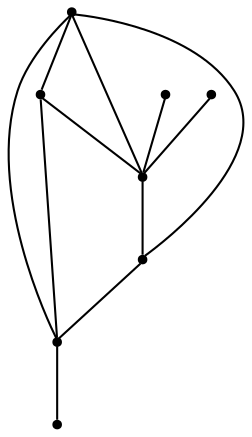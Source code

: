 graph {
  node [shape=point,comment="{\"directed\":false,\"doi\":\"10.1007/3-540-46648-7_17\",\"figure\":\"? (3)\"}"]

  v0 [pos="1512.1890291606474,555.0949145862065"]
  v1 [pos="1315.164376306167,556.0951084898479"]
  v2 [pos="1208.1510312038854,556.0951084898479"]
  v3 [pos="1417.9272359157665,556.0951084898479"]
  v4 [pos="983.1228730993014,558.0954327079704"]
  v5 [pos="1087.135885786875,556.0951084898479"]
  v6 [pos="805.100632871446,555.0949145862065"]
  v7 [pos="379.0473813421971,556.0951084898479"]

  v0 -- v2 [id="-1",pos="1512.1890291606474,555.0949145862065 1354.1692222838196,458.0783951427617 1354.1692222838196,458.0783951427617 1354.1692222838196,458.0783951427617 1208.1510312038854,556.0951084898479 1208.1510312038854,556.0951084898479 1208.1510312038854,556.0951084898479"]
  v7 -- v0 [id="-2",pos="379.0473813421971,556.0951084898479 944.1179953285312,920.1572956461575 944.1179953285312,920.1572956461575 944.1179953285312,920.1572956461575 1512.1890291606474,555.0949145862065 1512.1890291606474,555.0949145862065 1512.1890291606474,555.0949145862065"]
  v7 -- v6 [id="-3",pos="379.0473813421971,556.0951084898479 596.0744754959844,692.118427105384 596.0744754959844,692.118427105384 596.0744754959844,692.118427105384 805.100632871446,555.0949145862065 805.100632871446,555.0949145862065 805.100632871446,555.0949145862065"]
  v4 -- v7 [id="-4",pos="983.1228730993014,558.0954327079704 676.0845268312718,365.06246054640144 676.0845268312718,365.06246054640144 676.0845268312718,365.06246054640144 379.0473813421971,556.0951084898479 379.0473813421971,556.0951084898479 379.0473813421971,556.0951084898479"]
  v6 -- v4 [id="-5",pos="805.100632871446,555.0949145862065 894.1117450370942,618.1057315540882 894.1117450370942,618.1057315540882 894.1117450370942,618.1057315540882 983.1228730993014,558.0954327079704 983.1228730993014,558.0954327079704 983.1228730993014,558.0954327079704"]
  v6 -- v1 [id="-6",pos="805.100632871446,555.0949145862065 1046.1307281189165,728.1243902099092 1046.1307281189165,728.1243902099092 1046.1307281189165,728.1243902099092 1315.164376306167,556.0951084898479 1315.164376306167,556.0951084898479 1315.164376306167,556.0951084898479"]
  v5 -- v6 [id="-7",pos="1087.135885786875,556.0951084898479 940.1175309135081,654.1119490152549 940.1175309135081,654.1119490152549 940.1175309135081,654.1119490152549 805.100632871446,555.0949145862065 805.100632871446,555.0949145862065 805.100632871446,555.0949145862065"]
  v4 -- v0 [id="-8",pos="983.1228730993014,558.0954327079704 1253.1566373903079,387.0662177132298 1253.1566373903079,387.0662177132298 1253.1566373903079,387.0662177132298 1512.1890291606474,555.0949145862065 1512.1890291606474,555.0949145862065 1512.1890291606474,555.0949145862065"]
  v4 -- v1 [id="-9",pos="983.1228730993014,558.0954327079704 1069.1336210571235,509.08707603442724 1069.1336210571235,509.08707603442724 1069.1336210571235,509.08707603442724 1226.1532164508424,608.1039196959946 1226.1532164508424,608.1039196959946 1226.1532164508424,608.1039196959946 1315.164376306167,556.0951084898479 1315.164376306167,556.0951084898479 1315.164376306167,556.0951084898479"]
  v1 -- v0 [id="-11",pos="1315.164376306167,556.0951084898479 1408.1760641627504,499.0853913546546 1408.1760641627504,499.0853913546546 1408.1760641627504,499.0853913546546 1512.1890291606474,555.0949145862065 1512.1890291606474,555.0949145862065 1512.1890291606474,555.0949145862065"]
  v3 -- v6 [id="-10",pos="1417.9272359157665,556.0951084898479 1096.137041996589,766.1311226566797 1096.137041996589,766.1311226566797 1096.137041996589,766.1311226566797 805.100632871446,555.0949145862065 805.100632871446,555.0949145862065 805.100632871446,555.0949145862065"]
}